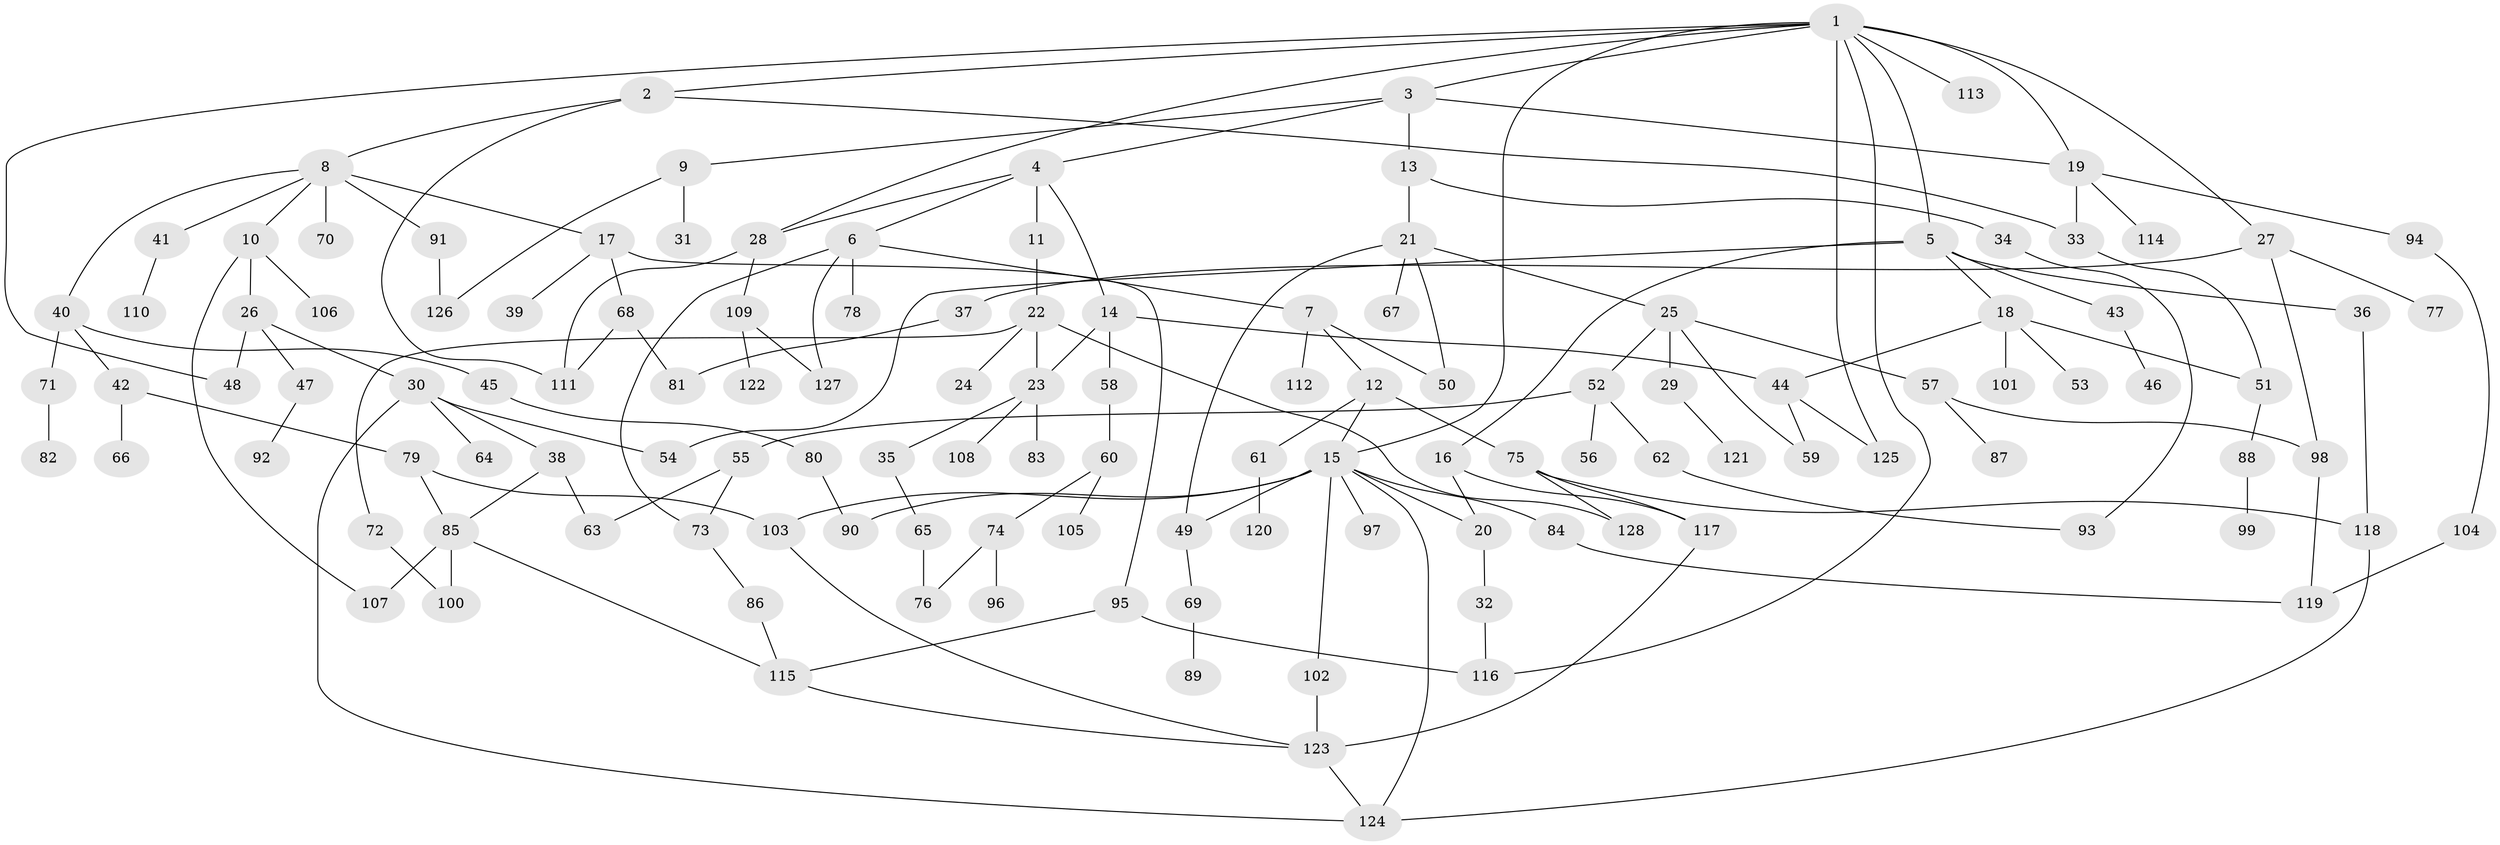 // Generated by graph-tools (version 1.1) at 2025/13/03/09/25 04:13:27]
// undirected, 128 vertices, 171 edges
graph export_dot {
graph [start="1"]
  node [color=gray90,style=filled];
  1;
  2;
  3;
  4;
  5;
  6;
  7;
  8;
  9;
  10;
  11;
  12;
  13;
  14;
  15;
  16;
  17;
  18;
  19;
  20;
  21;
  22;
  23;
  24;
  25;
  26;
  27;
  28;
  29;
  30;
  31;
  32;
  33;
  34;
  35;
  36;
  37;
  38;
  39;
  40;
  41;
  42;
  43;
  44;
  45;
  46;
  47;
  48;
  49;
  50;
  51;
  52;
  53;
  54;
  55;
  56;
  57;
  58;
  59;
  60;
  61;
  62;
  63;
  64;
  65;
  66;
  67;
  68;
  69;
  70;
  71;
  72;
  73;
  74;
  75;
  76;
  77;
  78;
  79;
  80;
  81;
  82;
  83;
  84;
  85;
  86;
  87;
  88;
  89;
  90;
  91;
  92;
  93;
  94;
  95;
  96;
  97;
  98;
  99;
  100;
  101;
  102;
  103;
  104;
  105;
  106;
  107;
  108;
  109;
  110;
  111;
  112;
  113;
  114;
  115;
  116;
  117;
  118;
  119;
  120;
  121;
  122;
  123;
  124;
  125;
  126;
  127;
  128;
  1 -- 2;
  1 -- 3;
  1 -- 5;
  1 -- 15;
  1 -- 27;
  1 -- 48;
  1 -- 113;
  1 -- 116;
  1 -- 125;
  1 -- 19;
  1 -- 28;
  2 -- 8;
  2 -- 33;
  2 -- 111;
  3 -- 4;
  3 -- 9;
  3 -- 13;
  3 -- 19;
  4 -- 6;
  4 -- 11;
  4 -- 14;
  4 -- 28;
  5 -- 16;
  5 -- 18;
  5 -- 36;
  5 -- 43;
  5 -- 54;
  6 -- 7;
  6 -- 73;
  6 -- 78;
  6 -- 127;
  7 -- 12;
  7 -- 50;
  7 -- 112;
  8 -- 10;
  8 -- 17;
  8 -- 40;
  8 -- 41;
  8 -- 70;
  8 -- 91;
  9 -- 31;
  9 -- 126;
  10 -- 26;
  10 -- 106;
  10 -- 107;
  11 -- 22;
  12 -- 61;
  12 -- 75;
  12 -- 15;
  13 -- 21;
  13 -- 34;
  14 -- 23;
  14 -- 44;
  14 -- 58;
  15 -- 20;
  15 -- 84;
  15 -- 97;
  15 -- 102;
  15 -- 124;
  15 -- 103;
  15 -- 49;
  15 -- 90;
  16 -- 20;
  16 -- 117;
  17 -- 39;
  17 -- 68;
  17 -- 95;
  18 -- 53;
  18 -- 101;
  18 -- 44;
  18 -- 51;
  19 -- 94;
  19 -- 114;
  19 -- 33;
  20 -- 32;
  21 -- 25;
  21 -- 49;
  21 -- 67;
  21 -- 50;
  22 -- 24;
  22 -- 72;
  22 -- 23;
  22 -- 128;
  23 -- 35;
  23 -- 83;
  23 -- 108;
  25 -- 29;
  25 -- 52;
  25 -- 57;
  25 -- 59;
  26 -- 30;
  26 -- 47;
  26 -- 48;
  27 -- 37;
  27 -- 77;
  27 -- 98;
  28 -- 109;
  28 -- 111;
  29 -- 121;
  30 -- 38;
  30 -- 64;
  30 -- 124;
  30 -- 54;
  32 -- 116;
  33 -- 51;
  34 -- 93;
  35 -- 65;
  36 -- 118;
  37 -- 81;
  38 -- 85;
  38 -- 63;
  40 -- 42;
  40 -- 45;
  40 -- 71;
  41 -- 110;
  42 -- 66;
  42 -- 79;
  43 -- 46;
  44 -- 59;
  44 -- 125;
  45 -- 80;
  47 -- 92;
  49 -- 69;
  51 -- 88;
  52 -- 55;
  52 -- 56;
  52 -- 62;
  55 -- 63;
  55 -- 73;
  57 -- 87;
  57 -- 98;
  58 -- 60;
  60 -- 74;
  60 -- 105;
  61 -- 120;
  62 -- 93;
  65 -- 76;
  68 -- 81;
  68 -- 111;
  69 -- 89;
  71 -- 82;
  72 -- 100;
  73 -- 86;
  74 -- 76;
  74 -- 96;
  75 -- 117;
  75 -- 118;
  75 -- 128;
  79 -- 85;
  79 -- 103;
  80 -- 90;
  84 -- 119;
  85 -- 115;
  85 -- 100;
  85 -- 107;
  86 -- 115;
  88 -- 99;
  91 -- 126;
  94 -- 104;
  95 -- 115;
  95 -- 116;
  98 -- 119;
  102 -- 123;
  103 -- 123;
  104 -- 119;
  109 -- 122;
  109 -- 127;
  115 -- 123;
  117 -- 123;
  118 -- 124;
  123 -- 124;
}
